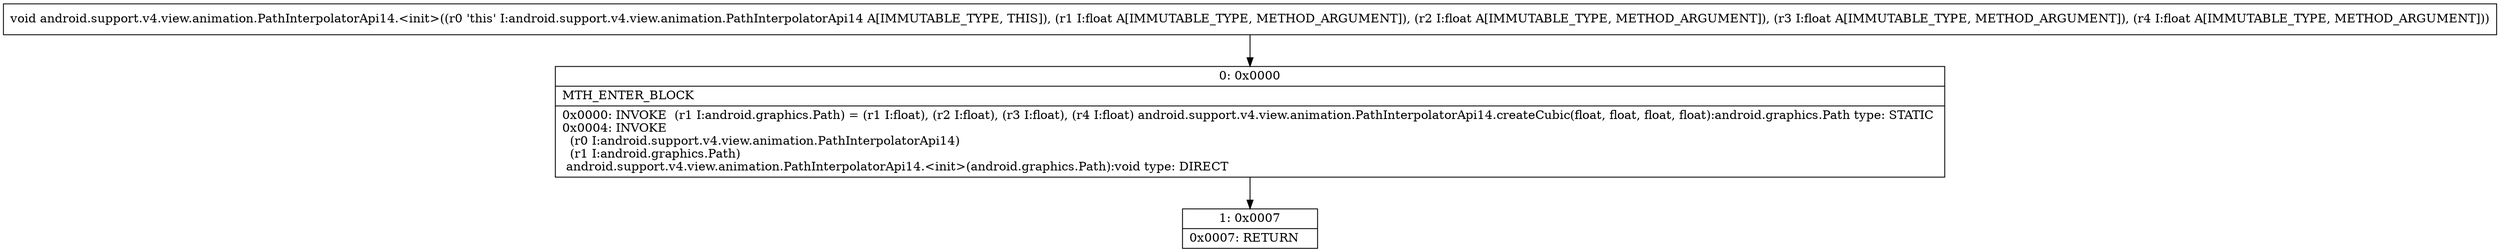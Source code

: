 digraph "CFG forandroid.support.v4.view.animation.PathInterpolatorApi14.\<init\>(FFFF)V" {
Node_0 [shape=record,label="{0\:\ 0x0000|MTH_ENTER_BLOCK\l|0x0000: INVOKE  (r1 I:android.graphics.Path) = (r1 I:float), (r2 I:float), (r3 I:float), (r4 I:float) android.support.v4.view.animation.PathInterpolatorApi14.createCubic(float, float, float, float):android.graphics.Path type: STATIC \l0x0004: INVOKE  \l  (r0 I:android.support.v4.view.animation.PathInterpolatorApi14)\l  (r1 I:android.graphics.Path)\l android.support.v4.view.animation.PathInterpolatorApi14.\<init\>(android.graphics.Path):void type: DIRECT \l}"];
Node_1 [shape=record,label="{1\:\ 0x0007|0x0007: RETURN   \l}"];
MethodNode[shape=record,label="{void android.support.v4.view.animation.PathInterpolatorApi14.\<init\>((r0 'this' I:android.support.v4.view.animation.PathInterpolatorApi14 A[IMMUTABLE_TYPE, THIS]), (r1 I:float A[IMMUTABLE_TYPE, METHOD_ARGUMENT]), (r2 I:float A[IMMUTABLE_TYPE, METHOD_ARGUMENT]), (r3 I:float A[IMMUTABLE_TYPE, METHOD_ARGUMENT]), (r4 I:float A[IMMUTABLE_TYPE, METHOD_ARGUMENT])) }"];
MethodNode -> Node_0;
Node_0 -> Node_1;
}

